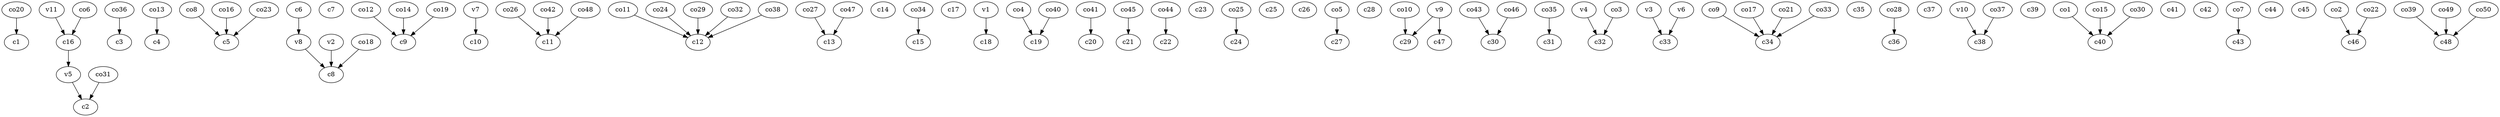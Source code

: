 strict digraph  {
c1;
c2;
c3;
c4;
c5;
c6;
c7;
c8;
c9;
c10;
c11;
c12;
c13;
c14;
c15;
c16;
c17;
c18;
c19;
c20;
c21;
c22;
c23;
c24;
c25;
c26;
c27;
c28;
c29;
c30;
c31;
c32;
c33;
c34;
c35;
c36;
c37;
c38;
c39;
c40;
c41;
c42;
c43;
c44;
c45;
c46;
c47;
c48;
v1;
v2;
v3;
v4;
v5;
v6;
v7;
v8;
v9;
v10;
v11;
co1;
co2;
co3;
co4;
co5;
co6;
co7;
co8;
co9;
co10;
co11;
co12;
co13;
co14;
co15;
co16;
co17;
co18;
co19;
co20;
co21;
co22;
co23;
co24;
co25;
co26;
co27;
co28;
co29;
co30;
co31;
co32;
co33;
co34;
co35;
co36;
co37;
co38;
co39;
co40;
co41;
co42;
co43;
co44;
co45;
co46;
co47;
co48;
co49;
co50;
c6 -> v8  [weight=1];
c16 -> v5  [weight=1];
v1 -> c18  [weight=1];
v2 -> c8  [weight=1];
v3 -> c33  [weight=1];
v4 -> c32  [weight=1];
v5 -> c2  [weight=1];
v6 -> c33  [weight=1];
v7 -> c10  [weight=1];
v8 -> c8  [weight=1];
v9 -> c29  [weight=1];
v9 -> c47  [weight=1];
v10 -> c38  [weight=1];
v11 -> c16  [weight=1];
co1 -> c40  [weight=1];
co2 -> c46  [weight=1];
co3 -> c32  [weight=1];
co4 -> c19  [weight=1];
co5 -> c27  [weight=1];
co6 -> c16  [weight=1];
co7 -> c43  [weight=1];
co8 -> c5  [weight=1];
co9 -> c34  [weight=1];
co10 -> c29  [weight=1];
co11 -> c12  [weight=1];
co12 -> c9  [weight=1];
co13 -> c4  [weight=1];
co14 -> c9  [weight=1];
co15 -> c40  [weight=1];
co16 -> c5  [weight=1];
co17 -> c34  [weight=1];
co18 -> c8  [weight=1];
co19 -> c9  [weight=1];
co20 -> c1  [weight=1];
co21 -> c34  [weight=1];
co22 -> c46  [weight=1];
co23 -> c5  [weight=1];
co24 -> c12  [weight=1];
co25 -> c24  [weight=1];
co26 -> c11  [weight=1];
co27 -> c13  [weight=1];
co28 -> c36  [weight=1];
co29 -> c12  [weight=1];
co30 -> c40  [weight=1];
co31 -> c2  [weight=1];
co32 -> c12  [weight=1];
co33 -> c34  [weight=1];
co34 -> c15  [weight=1];
co35 -> c31  [weight=1];
co36 -> c3  [weight=1];
co37 -> c38  [weight=1];
co38 -> c12  [weight=1];
co39 -> c48  [weight=1];
co40 -> c19  [weight=1];
co41 -> c20  [weight=1];
co42 -> c11  [weight=1];
co43 -> c30  [weight=1];
co44 -> c22  [weight=1];
co45 -> c21  [weight=1];
co46 -> c30  [weight=1];
co47 -> c13  [weight=1];
co48 -> c11  [weight=1];
co49 -> c48  [weight=1];
co50 -> c48  [weight=1];
}
